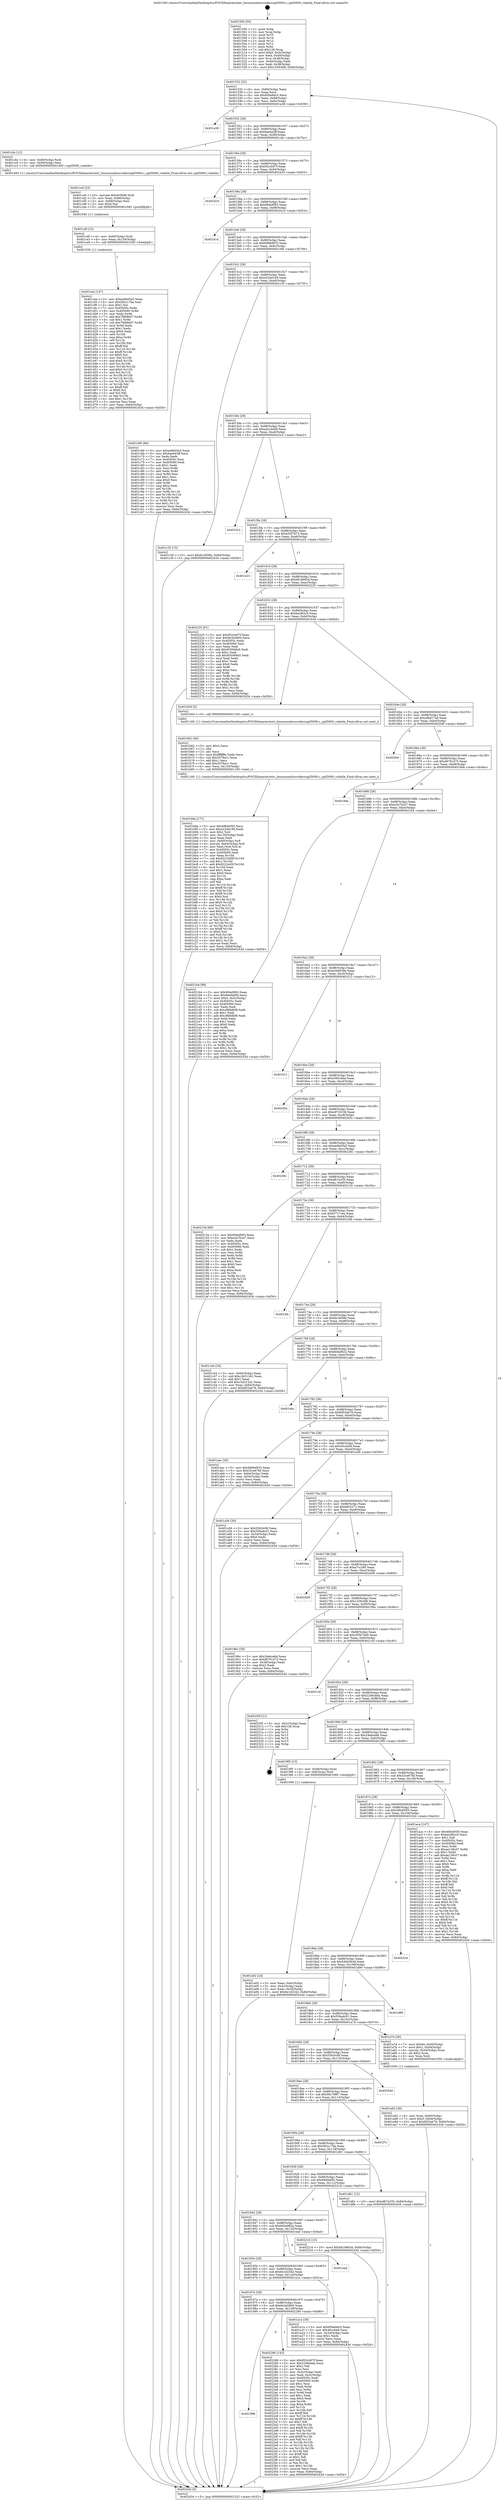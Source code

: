digraph "0x401500" {
  label = "0x401500 (/mnt/c/Users/mathe/Desktop/tcc/POCII/binaries/extr_linuxsoundsoccodecssgtl5000.c_sgtl5000_volatile_Final-ollvm.out::main(0))"
  labelloc = "t"
  node[shape=record]

  Entry [label="",width=0.3,height=0.3,shape=circle,fillcolor=black,style=filled]
  "0x401532" [label="{
     0x401532 [32]\l
     | [instrs]\l
     &nbsp;&nbsp;0x401532 \<+6\>: mov -0x84(%rbp),%eax\l
     &nbsp;&nbsp;0x401538 \<+2\>: mov %eax,%ecx\l
     &nbsp;&nbsp;0x40153a \<+6\>: sub $0x85be9dc5,%ecx\l
     &nbsp;&nbsp;0x401540 \<+6\>: mov %eax,-0x88(%rbp)\l
     &nbsp;&nbsp;0x401546 \<+6\>: mov %ecx,-0x8c(%rbp)\l
     &nbsp;&nbsp;0x40154c \<+6\>: je 0000000000401a38 \<main+0x538\>\l
  }"]
  "0x401a38" [label="{
     0x401a38\l
  }", style=dashed]
  "0x401552" [label="{
     0x401552 [28]\l
     | [instrs]\l
     &nbsp;&nbsp;0x401552 \<+5\>: jmp 0000000000401557 \<main+0x57\>\l
     &nbsp;&nbsp;0x401557 \<+6\>: mov -0x88(%rbp),%eax\l
     &nbsp;&nbsp;0x40155d \<+5\>: sub $0x8aeb42ff,%eax\l
     &nbsp;&nbsp;0x401562 \<+6\>: mov %eax,-0x90(%rbp)\l
     &nbsp;&nbsp;0x401568 \<+6\>: je 0000000000401cbc \<main+0x7bc\>\l
  }"]
  Exit [label="",width=0.3,height=0.3,shape=circle,fillcolor=black,style=filled,peripheries=2]
  "0x401cbc" [label="{
     0x401cbc [12]\l
     | [instrs]\l
     &nbsp;&nbsp;0x401cbc \<+4\>: mov -0x60(%rbp),%rdi\l
     &nbsp;&nbsp;0x401cc0 \<+3\>: mov -0x50(%rbp),%esi\l
     &nbsp;&nbsp;0x401cc3 \<+5\>: call 0000000000401400 \<sgtl5000_volatile\>\l
     | [calls]\l
     &nbsp;&nbsp;0x401400 \{1\} (/mnt/c/Users/mathe/Desktop/tcc/POCII/binaries/extr_linuxsoundsoccodecssgtl5000.c_sgtl5000_volatile_Final-ollvm.out::sgtl5000_volatile)\l
  }"]
  "0x40156e" [label="{
     0x40156e [28]\l
     | [instrs]\l
     &nbsp;&nbsp;0x40156e \<+5\>: jmp 0000000000401573 \<main+0x73\>\l
     &nbsp;&nbsp;0x401573 \<+6\>: mov -0x88(%rbp),%eax\l
     &nbsp;&nbsp;0x401579 \<+5\>: sub $0x952cb97f,%eax\l
     &nbsp;&nbsp;0x40157e \<+6\>: mov %eax,-0x94(%rbp)\l
     &nbsp;&nbsp;0x401584 \<+6\>: je 0000000000402433 \<main+0xf33\>\l
  }"]
  "0x401996" [label="{
     0x401996\l
  }", style=dashed]
  "0x402433" [label="{
     0x402433\l
  }", style=dashed]
  "0x40158a" [label="{
     0x40158a [28]\l
     | [instrs]\l
     &nbsp;&nbsp;0x40158a \<+5\>: jmp 000000000040158f \<main+0x8f\>\l
     &nbsp;&nbsp;0x40158f \<+6\>: mov -0x88(%rbp),%eax\l
     &nbsp;&nbsp;0x401595 \<+5\>: sub $0x994ef093,%eax\l
     &nbsp;&nbsp;0x40159a \<+6\>: mov %eax,-0x98(%rbp)\l
     &nbsp;&nbsp;0x4015a0 \<+6\>: je 000000000040241d \<main+0xf1d\>\l
  }"]
  "0x402280" [label="{
     0x402280 [143]\l
     | [instrs]\l
     &nbsp;&nbsp;0x402280 \<+5\>: mov $0x952cb97f,%eax\l
     &nbsp;&nbsp;0x402285 \<+5\>: mov $0x2246cbda,%ecx\l
     &nbsp;&nbsp;0x40228a \<+2\>: mov $0x1,%dl\l
     &nbsp;&nbsp;0x40228c \<+2\>: xor %esi,%esi\l
     &nbsp;&nbsp;0x40228e \<+3\>: mov -0x3c(%rbp),%edi\l
     &nbsp;&nbsp;0x402291 \<+3\>: mov %edi,-0x2c(%rbp)\l
     &nbsp;&nbsp;0x402294 \<+7\>: mov 0x40505c,%edi\l
     &nbsp;&nbsp;0x40229b \<+8\>: mov 0x405060,%r8d\l
     &nbsp;&nbsp;0x4022a3 \<+3\>: sub $0x1,%esi\l
     &nbsp;&nbsp;0x4022a6 \<+3\>: mov %edi,%r9d\l
     &nbsp;&nbsp;0x4022a9 \<+3\>: add %esi,%r9d\l
     &nbsp;&nbsp;0x4022ac \<+4\>: imul %r9d,%edi\l
     &nbsp;&nbsp;0x4022b0 \<+3\>: and $0x1,%edi\l
     &nbsp;&nbsp;0x4022b3 \<+3\>: cmp $0x0,%edi\l
     &nbsp;&nbsp;0x4022b6 \<+4\>: sete %r10b\l
     &nbsp;&nbsp;0x4022ba \<+4\>: cmp $0xa,%r8d\l
     &nbsp;&nbsp;0x4022be \<+4\>: setl %r11b\l
     &nbsp;&nbsp;0x4022c2 \<+3\>: mov %r10b,%bl\l
     &nbsp;&nbsp;0x4022c5 \<+3\>: xor $0xff,%bl\l
     &nbsp;&nbsp;0x4022c8 \<+3\>: mov %r11b,%r14b\l
     &nbsp;&nbsp;0x4022cb \<+4\>: xor $0xff,%r14b\l
     &nbsp;&nbsp;0x4022cf \<+3\>: xor $0x1,%dl\l
     &nbsp;&nbsp;0x4022d2 \<+3\>: mov %bl,%r15b\l
     &nbsp;&nbsp;0x4022d5 \<+4\>: and $0xff,%r15b\l
     &nbsp;&nbsp;0x4022d9 \<+3\>: and %dl,%r10b\l
     &nbsp;&nbsp;0x4022dc \<+3\>: mov %r14b,%r12b\l
     &nbsp;&nbsp;0x4022df \<+4\>: and $0xff,%r12b\l
     &nbsp;&nbsp;0x4022e3 \<+3\>: and %dl,%r11b\l
     &nbsp;&nbsp;0x4022e6 \<+3\>: or %r10b,%r15b\l
     &nbsp;&nbsp;0x4022e9 \<+3\>: or %r11b,%r12b\l
     &nbsp;&nbsp;0x4022ec \<+3\>: xor %r12b,%r15b\l
     &nbsp;&nbsp;0x4022ef \<+3\>: or %r14b,%bl\l
     &nbsp;&nbsp;0x4022f2 \<+3\>: xor $0xff,%bl\l
     &nbsp;&nbsp;0x4022f5 \<+3\>: or $0x1,%dl\l
     &nbsp;&nbsp;0x4022f8 \<+2\>: and %dl,%bl\l
     &nbsp;&nbsp;0x4022fa \<+3\>: or %bl,%r15b\l
     &nbsp;&nbsp;0x4022fd \<+4\>: test $0x1,%r15b\l
     &nbsp;&nbsp;0x402301 \<+3\>: cmovne %ecx,%eax\l
     &nbsp;&nbsp;0x402304 \<+6\>: mov %eax,-0x84(%rbp)\l
     &nbsp;&nbsp;0x40230a \<+5\>: jmp 000000000040243d \<main+0xf3d\>\l
  }"]
  "0x40241d" [label="{
     0x40241d\l
  }", style=dashed]
  "0x4015a6" [label="{
     0x4015a6 [28]\l
     | [instrs]\l
     &nbsp;&nbsp;0x4015a6 \<+5\>: jmp 00000000004015ab \<main+0xab\>\l
     &nbsp;&nbsp;0x4015ab \<+6\>: mov -0x88(%rbp),%eax\l
     &nbsp;&nbsp;0x4015b1 \<+5\>: sub $0x9d96d933,%eax\l
     &nbsp;&nbsp;0x4015b6 \<+6\>: mov %eax,-0x9c(%rbp)\l
     &nbsp;&nbsp;0x4015bc \<+6\>: je 0000000000401c66 \<main+0x766\>\l
  }"]
  "0x401cee" [label="{
     0x401cee [147]\l
     | [instrs]\l
     &nbsp;&nbsp;0x401cee \<+5\>: mov $0xee9b05a5,%eax\l
     &nbsp;&nbsp;0x401cf3 \<+5\>: mov $0x582c17ba,%esi\l
     &nbsp;&nbsp;0x401cf8 \<+2\>: mov $0x1,%cl\l
     &nbsp;&nbsp;0x401cfa \<+7\>: mov 0x40505c,%edx\l
     &nbsp;&nbsp;0x401d01 \<+8\>: mov 0x405060,%r8d\l
     &nbsp;&nbsp;0x401d09 \<+3\>: mov %edx,%r9d\l
     &nbsp;&nbsp;0x401d0c \<+7\>: add $0x7fd68b07,%r9d\l
     &nbsp;&nbsp;0x401d13 \<+4\>: sub $0x1,%r9d\l
     &nbsp;&nbsp;0x401d17 \<+7\>: sub $0x7fd68b07,%r9d\l
     &nbsp;&nbsp;0x401d1e \<+4\>: imul %r9d,%edx\l
     &nbsp;&nbsp;0x401d22 \<+3\>: and $0x1,%edx\l
     &nbsp;&nbsp;0x401d25 \<+3\>: cmp $0x0,%edx\l
     &nbsp;&nbsp;0x401d28 \<+4\>: sete %r10b\l
     &nbsp;&nbsp;0x401d2c \<+4\>: cmp $0xa,%r8d\l
     &nbsp;&nbsp;0x401d30 \<+4\>: setl %r11b\l
     &nbsp;&nbsp;0x401d34 \<+3\>: mov %r10b,%bl\l
     &nbsp;&nbsp;0x401d37 \<+3\>: xor $0xff,%bl\l
     &nbsp;&nbsp;0x401d3a \<+3\>: mov %r11b,%r14b\l
     &nbsp;&nbsp;0x401d3d \<+4\>: xor $0xff,%r14b\l
     &nbsp;&nbsp;0x401d41 \<+3\>: xor $0x0,%cl\l
     &nbsp;&nbsp;0x401d44 \<+3\>: mov %bl,%r15b\l
     &nbsp;&nbsp;0x401d47 \<+4\>: and $0x0,%r15b\l
     &nbsp;&nbsp;0x401d4b \<+3\>: and %cl,%r10b\l
     &nbsp;&nbsp;0x401d4e \<+3\>: mov %r14b,%r12b\l
     &nbsp;&nbsp;0x401d51 \<+4\>: and $0x0,%r12b\l
     &nbsp;&nbsp;0x401d55 \<+3\>: and %cl,%r11b\l
     &nbsp;&nbsp;0x401d58 \<+3\>: or %r10b,%r15b\l
     &nbsp;&nbsp;0x401d5b \<+3\>: or %r11b,%r12b\l
     &nbsp;&nbsp;0x401d5e \<+3\>: xor %r12b,%r15b\l
     &nbsp;&nbsp;0x401d61 \<+3\>: or %r14b,%bl\l
     &nbsp;&nbsp;0x401d64 \<+3\>: xor $0xff,%bl\l
     &nbsp;&nbsp;0x401d67 \<+3\>: or $0x0,%cl\l
     &nbsp;&nbsp;0x401d6a \<+2\>: and %cl,%bl\l
     &nbsp;&nbsp;0x401d6c \<+3\>: or %bl,%r15b\l
     &nbsp;&nbsp;0x401d6f \<+4\>: test $0x1,%r15b\l
     &nbsp;&nbsp;0x401d73 \<+3\>: cmovne %esi,%eax\l
     &nbsp;&nbsp;0x401d76 \<+6\>: mov %eax,-0x84(%rbp)\l
     &nbsp;&nbsp;0x401d7c \<+5\>: jmp 000000000040243d \<main+0xf3d\>\l
  }"]
  "0x401c66" [label="{
     0x401c66 [86]\l
     | [instrs]\l
     &nbsp;&nbsp;0x401c66 \<+5\>: mov $0xee9b05a5,%eax\l
     &nbsp;&nbsp;0x401c6b \<+5\>: mov $0x8aeb42ff,%ecx\l
     &nbsp;&nbsp;0x401c70 \<+2\>: xor %edx,%edx\l
     &nbsp;&nbsp;0x401c72 \<+7\>: mov 0x40505c,%esi\l
     &nbsp;&nbsp;0x401c79 \<+7\>: mov 0x405060,%edi\l
     &nbsp;&nbsp;0x401c80 \<+3\>: sub $0x1,%edx\l
     &nbsp;&nbsp;0x401c83 \<+3\>: mov %esi,%r8d\l
     &nbsp;&nbsp;0x401c86 \<+3\>: add %edx,%r8d\l
     &nbsp;&nbsp;0x401c89 \<+4\>: imul %r8d,%esi\l
     &nbsp;&nbsp;0x401c8d \<+3\>: and $0x1,%esi\l
     &nbsp;&nbsp;0x401c90 \<+3\>: cmp $0x0,%esi\l
     &nbsp;&nbsp;0x401c93 \<+4\>: sete %r9b\l
     &nbsp;&nbsp;0x401c97 \<+3\>: cmp $0xa,%edi\l
     &nbsp;&nbsp;0x401c9a \<+4\>: setl %r10b\l
     &nbsp;&nbsp;0x401c9e \<+3\>: mov %r9b,%r11b\l
     &nbsp;&nbsp;0x401ca1 \<+3\>: and %r10b,%r11b\l
     &nbsp;&nbsp;0x401ca4 \<+3\>: xor %r10b,%r9b\l
     &nbsp;&nbsp;0x401ca7 \<+3\>: or %r9b,%r11b\l
     &nbsp;&nbsp;0x401caa \<+4\>: test $0x1,%r11b\l
     &nbsp;&nbsp;0x401cae \<+3\>: cmovne %ecx,%eax\l
     &nbsp;&nbsp;0x401cb1 \<+6\>: mov %eax,-0x84(%rbp)\l
     &nbsp;&nbsp;0x401cb7 \<+5\>: jmp 000000000040243d \<main+0xf3d\>\l
  }"]
  "0x4015c2" [label="{
     0x4015c2 [28]\l
     | [instrs]\l
     &nbsp;&nbsp;0x4015c2 \<+5\>: jmp 00000000004015c7 \<main+0xc7\>\l
     &nbsp;&nbsp;0x4015c7 \<+6\>: mov -0x88(%rbp),%eax\l
     &nbsp;&nbsp;0x4015cd \<+5\>: sub $0xa22dd1d9,%eax\l
     &nbsp;&nbsp;0x4015d2 \<+6\>: mov %eax,-0xa0(%rbp)\l
     &nbsp;&nbsp;0x4015d8 \<+6\>: je 0000000000401c35 \<main+0x735\>\l
  }"]
  "0x401cdf" [label="{
     0x401cdf [15]\l
     | [instrs]\l
     &nbsp;&nbsp;0x401cdf \<+4\>: mov -0x60(%rbp),%rdi\l
     &nbsp;&nbsp;0x401ce3 \<+6\>: mov %eax,-0x134(%rbp)\l
     &nbsp;&nbsp;0x401ce9 \<+5\>: call 0000000000401030 \<free@plt\>\l
     | [calls]\l
     &nbsp;&nbsp;0x401030 \{1\} (unknown)\l
  }"]
  "0x401c35" [label="{
     0x401c35 [15]\l
     | [instrs]\l
     &nbsp;&nbsp;0x401c35 \<+10\>: movl $0xfa16f36b,-0x84(%rbp)\l
     &nbsp;&nbsp;0x401c3f \<+5\>: jmp 000000000040243d \<main+0xf3d\>\l
  }"]
  "0x4015de" [label="{
     0x4015de [28]\l
     | [instrs]\l
     &nbsp;&nbsp;0x4015de \<+5\>: jmp 00000000004015e3 \<main+0xe3\>\l
     &nbsp;&nbsp;0x4015e3 \<+6\>: mov -0x88(%rbp),%eax\l
     &nbsp;&nbsp;0x4015e9 \<+5\>: sub $0xaa2c4dd9,%eax\l
     &nbsp;&nbsp;0x4015ee \<+6\>: mov %eax,-0xa4(%rbp)\l
     &nbsp;&nbsp;0x4015f4 \<+6\>: je 00000000004023c2 \<main+0xec2\>\l
  }"]
  "0x401cc8" [label="{
     0x401cc8 [23]\l
     | [instrs]\l
     &nbsp;&nbsp;0x401cc8 \<+10\>: movabs $0x4030d6,%rdi\l
     &nbsp;&nbsp;0x401cd2 \<+3\>: mov %eax,-0x68(%rbp)\l
     &nbsp;&nbsp;0x401cd5 \<+3\>: mov -0x68(%rbp),%esi\l
     &nbsp;&nbsp;0x401cd8 \<+2\>: mov $0x0,%al\l
     &nbsp;&nbsp;0x401cda \<+5\>: call 0000000000401040 \<printf@plt\>\l
     | [calls]\l
     &nbsp;&nbsp;0x401040 \{1\} (unknown)\l
  }"]
  "0x4023c2" [label="{
     0x4023c2\l
  }", style=dashed]
  "0x4015fa" [label="{
     0x4015fa [28]\l
     | [instrs]\l
     &nbsp;&nbsp;0x4015fa \<+5\>: jmp 00000000004015ff \<main+0xff\>\l
     &nbsp;&nbsp;0x4015ff \<+6\>: mov -0x88(%rbp),%eax\l
     &nbsp;&nbsp;0x401605 \<+5\>: sub $0xb53f7b73,%eax\l
     &nbsp;&nbsp;0x40160a \<+6\>: mov %eax,-0xa8(%rbp)\l
     &nbsp;&nbsp;0x401610 \<+6\>: je 0000000000401e23 \<main+0x923\>\l
  }"]
  "0x401b8a" [label="{
     0x401b8a [171]\l
     | [instrs]\l
     &nbsp;&nbsp;0x401b8a \<+5\>: mov $0x49b405f3,%ecx\l
     &nbsp;&nbsp;0x401b8f \<+5\>: mov $0xa22dd1d9,%edx\l
     &nbsp;&nbsp;0x401b94 \<+3\>: mov $0x1,%sil\l
     &nbsp;&nbsp;0x401b97 \<+6\>: mov -0x130(%rbp),%edi\l
     &nbsp;&nbsp;0x401b9d \<+3\>: imul %eax,%edi\l
     &nbsp;&nbsp;0x401ba0 \<+4\>: mov -0x60(%rbp),%r8\l
     &nbsp;&nbsp;0x401ba4 \<+4\>: movslq -0x64(%rbp),%r9\l
     &nbsp;&nbsp;0x401ba8 \<+4\>: mov %edi,(%r8,%r9,4)\l
     &nbsp;&nbsp;0x401bac \<+7\>: mov 0x40505c,%eax\l
     &nbsp;&nbsp;0x401bb3 \<+7\>: mov 0x405060,%edi\l
     &nbsp;&nbsp;0x401bba \<+3\>: mov %eax,%r10d\l
     &nbsp;&nbsp;0x401bbd \<+7\>: sub $0x92224d5f,%r10d\l
     &nbsp;&nbsp;0x401bc4 \<+4\>: sub $0x1,%r10d\l
     &nbsp;&nbsp;0x401bc8 \<+7\>: add $0x92224d5f,%r10d\l
     &nbsp;&nbsp;0x401bcf \<+4\>: imul %r10d,%eax\l
     &nbsp;&nbsp;0x401bd3 \<+3\>: and $0x1,%eax\l
     &nbsp;&nbsp;0x401bd6 \<+3\>: cmp $0x0,%eax\l
     &nbsp;&nbsp;0x401bd9 \<+4\>: sete %r11b\l
     &nbsp;&nbsp;0x401bdd \<+3\>: cmp $0xa,%edi\l
     &nbsp;&nbsp;0x401be0 \<+3\>: setl %bl\l
     &nbsp;&nbsp;0x401be3 \<+3\>: mov %r11b,%r14b\l
     &nbsp;&nbsp;0x401be6 \<+4\>: xor $0xff,%r14b\l
     &nbsp;&nbsp;0x401bea \<+3\>: mov %bl,%r15b\l
     &nbsp;&nbsp;0x401bed \<+4\>: xor $0xff,%r15b\l
     &nbsp;&nbsp;0x401bf1 \<+4\>: xor $0x0,%sil\l
     &nbsp;&nbsp;0x401bf5 \<+3\>: mov %r14b,%r12b\l
     &nbsp;&nbsp;0x401bf8 \<+4\>: and $0x0,%r12b\l
     &nbsp;&nbsp;0x401bfc \<+3\>: and %sil,%r11b\l
     &nbsp;&nbsp;0x401bff \<+3\>: mov %r15b,%r13b\l
     &nbsp;&nbsp;0x401c02 \<+4\>: and $0x0,%r13b\l
     &nbsp;&nbsp;0x401c06 \<+3\>: and %sil,%bl\l
     &nbsp;&nbsp;0x401c09 \<+3\>: or %r11b,%r12b\l
     &nbsp;&nbsp;0x401c0c \<+3\>: or %bl,%r13b\l
     &nbsp;&nbsp;0x401c0f \<+3\>: xor %r13b,%r12b\l
     &nbsp;&nbsp;0x401c12 \<+3\>: or %r15b,%r14b\l
     &nbsp;&nbsp;0x401c15 \<+4\>: xor $0xff,%r14b\l
     &nbsp;&nbsp;0x401c19 \<+4\>: or $0x0,%sil\l
     &nbsp;&nbsp;0x401c1d \<+3\>: and %sil,%r14b\l
     &nbsp;&nbsp;0x401c20 \<+3\>: or %r14b,%r12b\l
     &nbsp;&nbsp;0x401c23 \<+4\>: test $0x1,%r12b\l
     &nbsp;&nbsp;0x401c27 \<+3\>: cmovne %edx,%ecx\l
     &nbsp;&nbsp;0x401c2a \<+6\>: mov %ecx,-0x84(%rbp)\l
     &nbsp;&nbsp;0x401c30 \<+5\>: jmp 000000000040243d \<main+0xf3d\>\l
  }"]
  "0x401e23" [label="{
     0x401e23\l
  }", style=dashed]
  "0x401616" [label="{
     0x401616 [28]\l
     | [instrs]\l
     &nbsp;&nbsp;0x401616 \<+5\>: jmp 000000000040161b \<main+0x11b\>\l
     &nbsp;&nbsp;0x40161b \<+6\>: mov -0x88(%rbp),%eax\l
     &nbsp;&nbsp;0x401621 \<+5\>: sub $0xb819683d,%eax\l
     &nbsp;&nbsp;0x401626 \<+6\>: mov %eax,-0xac(%rbp)\l
     &nbsp;&nbsp;0x40162c \<+6\>: je 0000000000402225 \<main+0xd25\>\l
  }"]
  "0x401b62" [label="{
     0x401b62 [40]\l
     | [instrs]\l
     &nbsp;&nbsp;0x401b62 \<+5\>: mov $0x2,%ecx\l
     &nbsp;&nbsp;0x401b67 \<+1\>: cltd\l
     &nbsp;&nbsp;0x401b68 \<+2\>: idiv %ecx\l
     &nbsp;&nbsp;0x401b6a \<+6\>: imul $0xfffffffe,%edx,%ecx\l
     &nbsp;&nbsp;0x401b70 \<+6\>: sub $0x2078ac1,%ecx\l
     &nbsp;&nbsp;0x401b76 \<+3\>: add $0x1,%ecx\l
     &nbsp;&nbsp;0x401b79 \<+6\>: add $0x2078ac1,%ecx\l
     &nbsp;&nbsp;0x401b7f \<+6\>: mov %ecx,-0x130(%rbp)\l
     &nbsp;&nbsp;0x401b85 \<+5\>: call 0000000000401160 \<next_i\>\l
     | [calls]\l
     &nbsp;&nbsp;0x401160 \{1\} (/mnt/c/Users/mathe/Desktop/tcc/POCII/binaries/extr_linuxsoundsoccodecssgtl5000.c_sgtl5000_volatile_Final-ollvm.out::next_i)\l
  }"]
  "0x402225" [label="{
     0x402225 [91]\l
     | [instrs]\l
     &nbsp;&nbsp;0x402225 \<+5\>: mov $0x952cb97f,%eax\l
     &nbsp;&nbsp;0x40222a \<+5\>: mov $0x6e3a5800,%ecx\l
     &nbsp;&nbsp;0x40222f \<+7\>: mov 0x40505c,%edx\l
     &nbsp;&nbsp;0x402236 \<+7\>: mov 0x405060,%esi\l
     &nbsp;&nbsp;0x40223d \<+2\>: mov %edx,%edi\l
     &nbsp;&nbsp;0x40223f \<+6\>: add $0x955069a5,%edi\l
     &nbsp;&nbsp;0x402245 \<+3\>: sub $0x1,%edi\l
     &nbsp;&nbsp;0x402248 \<+6\>: sub $0x955069a5,%edi\l
     &nbsp;&nbsp;0x40224e \<+3\>: imul %edi,%edx\l
     &nbsp;&nbsp;0x402251 \<+3\>: and $0x1,%edx\l
     &nbsp;&nbsp;0x402254 \<+3\>: cmp $0x0,%edx\l
     &nbsp;&nbsp;0x402257 \<+4\>: sete %r8b\l
     &nbsp;&nbsp;0x40225b \<+3\>: cmp $0xa,%esi\l
     &nbsp;&nbsp;0x40225e \<+4\>: setl %r9b\l
     &nbsp;&nbsp;0x402262 \<+3\>: mov %r8b,%r10b\l
     &nbsp;&nbsp;0x402265 \<+3\>: and %r9b,%r10b\l
     &nbsp;&nbsp;0x402268 \<+3\>: xor %r9b,%r8b\l
     &nbsp;&nbsp;0x40226b \<+3\>: or %r8b,%r10b\l
     &nbsp;&nbsp;0x40226e \<+4\>: test $0x1,%r10b\l
     &nbsp;&nbsp;0x402272 \<+3\>: cmovne %ecx,%eax\l
     &nbsp;&nbsp;0x402275 \<+6\>: mov %eax,-0x84(%rbp)\l
     &nbsp;&nbsp;0x40227b \<+5\>: jmp 000000000040243d \<main+0xf3d\>\l
  }"]
  "0x401632" [label="{
     0x401632 [28]\l
     | [instrs]\l
     &nbsp;&nbsp;0x401632 \<+5\>: jmp 0000000000401637 \<main+0x137\>\l
     &nbsp;&nbsp;0x401637 \<+6\>: mov -0x88(%rbp),%eax\l
     &nbsp;&nbsp;0x40163d \<+5\>: sub $0xbe2f62c5,%eax\l
     &nbsp;&nbsp;0x401642 \<+6\>: mov %eax,-0xb0(%rbp)\l
     &nbsp;&nbsp;0x401648 \<+6\>: je 0000000000401b5d \<main+0x65d\>\l
  }"]
  "0x401a92" [label="{
     0x401a92 [26]\l
     | [instrs]\l
     &nbsp;&nbsp;0x401a92 \<+4\>: mov %rax,-0x60(%rbp)\l
     &nbsp;&nbsp;0x401a96 \<+7\>: movl $0x0,-0x64(%rbp)\l
     &nbsp;&nbsp;0x401a9d \<+10\>: movl $0xfd53ab76,-0x84(%rbp)\l
     &nbsp;&nbsp;0x401aa7 \<+5\>: jmp 000000000040243d \<main+0xf3d\>\l
  }"]
  "0x401b5d" [label="{
     0x401b5d [5]\l
     | [instrs]\l
     &nbsp;&nbsp;0x401b5d \<+5\>: call 0000000000401160 \<next_i\>\l
     | [calls]\l
     &nbsp;&nbsp;0x401160 \{1\} (/mnt/c/Users/mathe/Desktop/tcc/POCII/binaries/extr_linuxsoundsoccodecssgtl5000.c_sgtl5000_volatile_Final-ollvm.out::next_i)\l
  }"]
  "0x40164e" [label="{
     0x40164e [28]\l
     | [instrs]\l
     &nbsp;&nbsp;0x40164e \<+5\>: jmp 0000000000401653 \<main+0x153\>\l
     &nbsp;&nbsp;0x401653 \<+6\>: mov -0x88(%rbp),%eax\l
     &nbsp;&nbsp;0x401659 \<+5\>: sub $0xc6bd17a9,%eax\l
     &nbsp;&nbsp;0x40165e \<+6\>: mov %eax,-0xb4(%rbp)\l
     &nbsp;&nbsp;0x401664 \<+6\>: je 00000000004020ef \<main+0xbef\>\l
  }"]
  "0x40197a" [label="{
     0x40197a [28]\l
     | [instrs]\l
     &nbsp;&nbsp;0x40197a \<+5\>: jmp 000000000040197f \<main+0x47f\>\l
     &nbsp;&nbsp;0x40197f \<+6\>: mov -0x88(%rbp),%eax\l
     &nbsp;&nbsp;0x401985 \<+5\>: sub $0x6e3a5800,%eax\l
     &nbsp;&nbsp;0x40198a \<+6\>: mov %eax,-0x128(%rbp)\l
     &nbsp;&nbsp;0x401990 \<+6\>: je 0000000000402280 \<main+0xd80\>\l
  }"]
  "0x4020ef" [label="{
     0x4020ef\l
  }", style=dashed]
  "0x40166a" [label="{
     0x40166a [28]\l
     | [instrs]\l
     &nbsp;&nbsp;0x40166a \<+5\>: jmp 000000000040166f \<main+0x16f\>\l
     &nbsp;&nbsp;0x40166f \<+6\>: mov -0x88(%rbp),%eax\l
     &nbsp;&nbsp;0x401675 \<+5\>: sub $0xd9791475,%eax\l
     &nbsp;&nbsp;0x40167a \<+6\>: mov %eax,-0xb8(%rbp)\l
     &nbsp;&nbsp;0x401680 \<+6\>: je 00000000004019da \<main+0x4da\>\l
  }"]
  "0x401a1a" [label="{
     0x401a1a [30]\l
     | [instrs]\l
     &nbsp;&nbsp;0x401a1a \<+5\>: mov $0x85be9dc5,%eax\l
     &nbsp;&nbsp;0x401a1f \<+5\>: mov $0x40ccbb8,%ecx\l
     &nbsp;&nbsp;0x401a24 \<+3\>: mov -0x34(%rbp),%edx\l
     &nbsp;&nbsp;0x401a27 \<+3\>: cmp $0x1,%edx\l
     &nbsp;&nbsp;0x401a2a \<+3\>: cmovl %ecx,%eax\l
     &nbsp;&nbsp;0x401a2d \<+6\>: mov %eax,-0x84(%rbp)\l
     &nbsp;&nbsp;0x401a33 \<+5\>: jmp 000000000040243d \<main+0xf3d\>\l
  }"]
  "0x4019da" [label="{
     0x4019da\l
  }", style=dashed]
  "0x401686" [label="{
     0x401686 [28]\l
     | [instrs]\l
     &nbsp;&nbsp;0x401686 \<+5\>: jmp 000000000040168b \<main+0x18b\>\l
     &nbsp;&nbsp;0x40168b \<+6\>: mov -0x88(%rbp),%eax\l
     &nbsp;&nbsp;0x401691 \<+5\>: sub $0xe3a7b2a7,%eax\l
     &nbsp;&nbsp;0x401696 \<+6\>: mov %eax,-0xbc(%rbp)\l
     &nbsp;&nbsp;0x40169c \<+6\>: je 00000000004021b4 \<main+0xcb4\>\l
  }"]
  "0x40195e" [label="{
     0x40195e [28]\l
     | [instrs]\l
     &nbsp;&nbsp;0x40195e \<+5\>: jmp 0000000000401963 \<main+0x463\>\l
     &nbsp;&nbsp;0x401963 \<+6\>: mov -0x88(%rbp),%eax\l
     &nbsp;&nbsp;0x401969 \<+5\>: sub $0x6e1d2342,%eax\l
     &nbsp;&nbsp;0x40196e \<+6\>: mov %eax,-0x124(%rbp)\l
     &nbsp;&nbsp;0x401974 \<+6\>: je 0000000000401a1a \<main+0x51a\>\l
  }"]
  "0x4021b4" [label="{
     0x4021b4 [98]\l
     | [instrs]\l
     &nbsp;&nbsp;0x4021b4 \<+5\>: mov $0x994ef093,%eax\l
     &nbsp;&nbsp;0x4021b9 \<+5\>: mov $0x6949af5b,%ecx\l
     &nbsp;&nbsp;0x4021be \<+7\>: movl $0x0,-0x3c(%rbp)\l
     &nbsp;&nbsp;0x4021c5 \<+7\>: mov 0x40505c,%edx\l
     &nbsp;&nbsp;0x4021cc \<+7\>: mov 0x405060,%esi\l
     &nbsp;&nbsp;0x4021d3 \<+2\>: mov %edx,%edi\l
     &nbsp;&nbsp;0x4021d5 \<+6\>: sub $0xc8b6dbf8,%edi\l
     &nbsp;&nbsp;0x4021db \<+3\>: sub $0x1,%edi\l
     &nbsp;&nbsp;0x4021de \<+6\>: add $0xc8b6dbf8,%edi\l
     &nbsp;&nbsp;0x4021e4 \<+3\>: imul %edi,%edx\l
     &nbsp;&nbsp;0x4021e7 \<+3\>: and $0x1,%edx\l
     &nbsp;&nbsp;0x4021ea \<+3\>: cmp $0x0,%edx\l
     &nbsp;&nbsp;0x4021ed \<+4\>: sete %r8b\l
     &nbsp;&nbsp;0x4021f1 \<+3\>: cmp $0xa,%esi\l
     &nbsp;&nbsp;0x4021f4 \<+4\>: setl %r9b\l
     &nbsp;&nbsp;0x4021f8 \<+3\>: mov %r8b,%r10b\l
     &nbsp;&nbsp;0x4021fb \<+3\>: and %r9b,%r10b\l
     &nbsp;&nbsp;0x4021fe \<+3\>: xor %r9b,%r8b\l
     &nbsp;&nbsp;0x402201 \<+3\>: or %r8b,%r10b\l
     &nbsp;&nbsp;0x402204 \<+4\>: test $0x1,%r10b\l
     &nbsp;&nbsp;0x402208 \<+3\>: cmovne %ecx,%eax\l
     &nbsp;&nbsp;0x40220b \<+6\>: mov %eax,-0x84(%rbp)\l
     &nbsp;&nbsp;0x402211 \<+5\>: jmp 000000000040243d \<main+0xf3d\>\l
  }"]
  "0x4016a2" [label="{
     0x4016a2 [28]\l
     | [instrs]\l
     &nbsp;&nbsp;0x4016a2 \<+5\>: jmp 00000000004016a7 \<main+0x1a7\>\l
     &nbsp;&nbsp;0x4016a7 \<+6\>: mov -0x88(%rbp),%eax\l
     &nbsp;&nbsp;0x4016ad \<+5\>: sub $0xe548939e,%eax\l
     &nbsp;&nbsp;0x4016b2 \<+6\>: mov %eax,-0xc0(%rbp)\l
     &nbsp;&nbsp;0x4016b8 \<+6\>: je 0000000000401f12 \<main+0xa12\>\l
  }"]
  "0x401ead" [label="{
     0x401ead\l
  }", style=dashed]
  "0x401f12" [label="{
     0x401f12\l
  }", style=dashed]
  "0x4016be" [label="{
     0x4016be [28]\l
     | [instrs]\l
     &nbsp;&nbsp;0x4016be \<+5\>: jmp 00000000004016c3 \<main+0x1c3\>\l
     &nbsp;&nbsp;0x4016c3 \<+6\>: mov -0x88(%rbp),%eax\l
     &nbsp;&nbsp;0x4016c9 \<+5\>: sub $0xe565cdda,%eax\l
     &nbsp;&nbsp;0x4016ce \<+6\>: mov %eax,-0xc4(%rbp)\l
     &nbsp;&nbsp;0x4016d4 \<+6\>: je 000000000040200c \<main+0xb0c\>\l
  }"]
  "0x401942" [label="{
     0x401942 [28]\l
     | [instrs]\l
     &nbsp;&nbsp;0x401942 \<+5\>: jmp 0000000000401947 \<main+0x447\>\l
     &nbsp;&nbsp;0x401947 \<+6\>: mov -0x88(%rbp),%eax\l
     &nbsp;&nbsp;0x40194d \<+5\>: sub $0x6d2e982a,%eax\l
     &nbsp;&nbsp;0x401952 \<+6\>: mov %eax,-0x120(%rbp)\l
     &nbsp;&nbsp;0x401958 \<+6\>: je 0000000000401ead \<main+0x9ad\>\l
  }"]
  "0x40200c" [label="{
     0x40200c\l
  }", style=dashed]
  "0x4016da" [label="{
     0x4016da [28]\l
     | [instrs]\l
     &nbsp;&nbsp;0x4016da \<+5\>: jmp 00000000004016df \<main+0x1df\>\l
     &nbsp;&nbsp;0x4016df \<+6\>: mov -0x88(%rbp),%eax\l
     &nbsp;&nbsp;0x4016e5 \<+5\>: sub $0xe97201fd,%eax\l
     &nbsp;&nbsp;0x4016ea \<+6\>: mov %eax,-0xc8(%rbp)\l
     &nbsp;&nbsp;0x4016f0 \<+6\>: je 000000000040205c \<main+0xb5c\>\l
  }"]
  "0x402216" [label="{
     0x402216 [15]\l
     | [instrs]\l
     &nbsp;&nbsp;0x402216 \<+10\>: movl $0xb819683d,-0x84(%rbp)\l
     &nbsp;&nbsp;0x402220 \<+5\>: jmp 000000000040243d \<main+0xf3d\>\l
  }"]
  "0x40205c" [label="{
     0x40205c\l
  }", style=dashed]
  "0x4016f6" [label="{
     0x4016f6 [28]\l
     | [instrs]\l
     &nbsp;&nbsp;0x4016f6 \<+5\>: jmp 00000000004016fb \<main+0x1fb\>\l
     &nbsp;&nbsp;0x4016fb \<+6\>: mov -0x88(%rbp),%eax\l
     &nbsp;&nbsp;0x401701 \<+5\>: sub $0xee9b05a5,%eax\l
     &nbsp;&nbsp;0x401706 \<+6\>: mov %eax,-0xcc(%rbp)\l
     &nbsp;&nbsp;0x40170c \<+6\>: je 0000000000402381 \<main+0xe81\>\l
  }"]
  "0x401926" [label="{
     0x401926 [28]\l
     | [instrs]\l
     &nbsp;&nbsp;0x401926 \<+5\>: jmp 000000000040192b \<main+0x42b\>\l
     &nbsp;&nbsp;0x40192b \<+6\>: mov -0x88(%rbp),%eax\l
     &nbsp;&nbsp;0x401931 \<+5\>: sub $0x6949af5b,%eax\l
     &nbsp;&nbsp;0x401936 \<+6\>: mov %eax,-0x11c(%rbp)\l
     &nbsp;&nbsp;0x40193c \<+6\>: je 0000000000402216 \<main+0xd16\>\l
  }"]
  "0x402381" [label="{
     0x402381\l
  }", style=dashed]
  "0x401712" [label="{
     0x401712 [28]\l
     | [instrs]\l
     &nbsp;&nbsp;0x401712 \<+5\>: jmp 0000000000401717 \<main+0x217\>\l
     &nbsp;&nbsp;0x401717 \<+6\>: mov -0x88(%rbp),%eax\l
     &nbsp;&nbsp;0x40171d \<+5\>: sub $0xefb7a335,%eax\l
     &nbsp;&nbsp;0x401722 \<+6\>: mov %eax,-0xd0(%rbp)\l
     &nbsp;&nbsp;0x401728 \<+6\>: je 000000000040215e \<main+0xc5e\>\l
  }"]
  "0x401d81" [label="{
     0x401d81 [15]\l
     | [instrs]\l
     &nbsp;&nbsp;0x401d81 \<+10\>: movl $0xefb7a335,-0x84(%rbp)\l
     &nbsp;&nbsp;0x401d8b \<+5\>: jmp 000000000040243d \<main+0xf3d\>\l
  }"]
  "0x40215e" [label="{
     0x40215e [86]\l
     | [instrs]\l
     &nbsp;&nbsp;0x40215e \<+5\>: mov $0x994ef093,%eax\l
     &nbsp;&nbsp;0x402163 \<+5\>: mov $0xe3a7b2a7,%ecx\l
     &nbsp;&nbsp;0x402168 \<+2\>: xor %edx,%edx\l
     &nbsp;&nbsp;0x40216a \<+7\>: mov 0x40505c,%esi\l
     &nbsp;&nbsp;0x402171 \<+7\>: mov 0x405060,%edi\l
     &nbsp;&nbsp;0x402178 \<+3\>: sub $0x1,%edx\l
     &nbsp;&nbsp;0x40217b \<+3\>: mov %esi,%r8d\l
     &nbsp;&nbsp;0x40217e \<+3\>: add %edx,%r8d\l
     &nbsp;&nbsp;0x402181 \<+4\>: imul %r8d,%esi\l
     &nbsp;&nbsp;0x402185 \<+3\>: and $0x1,%esi\l
     &nbsp;&nbsp;0x402188 \<+3\>: cmp $0x0,%esi\l
     &nbsp;&nbsp;0x40218b \<+4\>: sete %r9b\l
     &nbsp;&nbsp;0x40218f \<+3\>: cmp $0xa,%edi\l
     &nbsp;&nbsp;0x402192 \<+4\>: setl %r10b\l
     &nbsp;&nbsp;0x402196 \<+3\>: mov %r9b,%r11b\l
     &nbsp;&nbsp;0x402199 \<+3\>: and %r10b,%r11b\l
     &nbsp;&nbsp;0x40219c \<+3\>: xor %r10b,%r9b\l
     &nbsp;&nbsp;0x40219f \<+3\>: or %r9b,%r11b\l
     &nbsp;&nbsp;0x4021a2 \<+4\>: test $0x1,%r11b\l
     &nbsp;&nbsp;0x4021a6 \<+3\>: cmovne %ecx,%eax\l
     &nbsp;&nbsp;0x4021a9 \<+6\>: mov %eax,-0x84(%rbp)\l
     &nbsp;&nbsp;0x4021af \<+5\>: jmp 000000000040243d \<main+0xf3d\>\l
  }"]
  "0x40172e" [label="{
     0x40172e [28]\l
     | [instrs]\l
     &nbsp;&nbsp;0x40172e \<+5\>: jmp 0000000000401733 \<main+0x233\>\l
     &nbsp;&nbsp;0x401733 \<+6\>: mov -0x88(%rbp),%eax\l
     &nbsp;&nbsp;0x401739 \<+5\>: sub $0xf3717cee,%eax\l
     &nbsp;&nbsp;0x40173e \<+6\>: mov %eax,-0xd4(%rbp)\l
     &nbsp;&nbsp;0x401744 \<+6\>: je 00000000004023fa \<main+0xefa\>\l
  }"]
  "0x40190a" [label="{
     0x40190a [28]\l
     | [instrs]\l
     &nbsp;&nbsp;0x40190a \<+5\>: jmp 000000000040190f \<main+0x40f\>\l
     &nbsp;&nbsp;0x40190f \<+6\>: mov -0x88(%rbp),%eax\l
     &nbsp;&nbsp;0x401915 \<+5\>: sub $0x582c17ba,%eax\l
     &nbsp;&nbsp;0x40191a \<+6\>: mov %eax,-0x118(%rbp)\l
     &nbsp;&nbsp;0x401920 \<+6\>: je 0000000000401d81 \<main+0x881\>\l
  }"]
  "0x4023fa" [label="{
     0x4023fa\l
  }", style=dashed]
  "0x40174a" [label="{
     0x40174a [28]\l
     | [instrs]\l
     &nbsp;&nbsp;0x40174a \<+5\>: jmp 000000000040174f \<main+0x24f\>\l
     &nbsp;&nbsp;0x40174f \<+6\>: mov -0x88(%rbp),%eax\l
     &nbsp;&nbsp;0x401755 \<+5\>: sub $0xfa16f36b,%eax\l
     &nbsp;&nbsp;0x40175a \<+6\>: mov %eax,-0xd8(%rbp)\l
     &nbsp;&nbsp;0x401760 \<+6\>: je 0000000000401c44 \<main+0x744\>\l
  }"]
  "0x401f7c" [label="{
     0x401f7c\l
  }", style=dashed]
  "0x401c44" [label="{
     0x401c44 [34]\l
     | [instrs]\l
     &nbsp;&nbsp;0x401c44 \<+3\>: mov -0x64(%rbp),%eax\l
     &nbsp;&nbsp;0x401c47 \<+5\>: sub $0xc3d312d1,%eax\l
     &nbsp;&nbsp;0x401c4c \<+3\>: add $0x1,%eax\l
     &nbsp;&nbsp;0x401c4f \<+5\>: add $0xc3d312d1,%eax\l
     &nbsp;&nbsp;0x401c54 \<+3\>: mov %eax,-0x64(%rbp)\l
     &nbsp;&nbsp;0x401c57 \<+10\>: movl $0xfd53ab76,-0x84(%rbp)\l
     &nbsp;&nbsp;0x401c61 \<+5\>: jmp 000000000040243d \<main+0xf3d\>\l
  }"]
  "0x401766" [label="{
     0x401766 [28]\l
     | [instrs]\l
     &nbsp;&nbsp;0x401766 \<+5\>: jmp 000000000040176b \<main+0x26b\>\l
     &nbsp;&nbsp;0x40176b \<+6\>: mov -0x88(%rbp),%eax\l
     &nbsp;&nbsp;0x401771 \<+5\>: sub $0xfd4bd622,%eax\l
     &nbsp;&nbsp;0x401776 \<+6\>: mov %eax,-0xdc(%rbp)\l
     &nbsp;&nbsp;0x40177c \<+6\>: je 0000000000401ebc \<main+0x9bc\>\l
  }"]
  "0x4018ee" [label="{
     0x4018ee [28]\l
     | [instrs]\l
     &nbsp;&nbsp;0x4018ee \<+5\>: jmp 00000000004018f3 \<main+0x3f3\>\l
     &nbsp;&nbsp;0x4018f3 \<+6\>: mov -0x88(%rbp),%eax\l
     &nbsp;&nbsp;0x4018f9 \<+5\>: sub $0x56c79f97,%eax\l
     &nbsp;&nbsp;0x4018fe \<+6\>: mov %eax,-0x114(%rbp)\l
     &nbsp;&nbsp;0x401904 \<+6\>: je 0000000000401f7c \<main+0xa7c\>\l
  }"]
  "0x401ebc" [label="{
     0x401ebc\l
  }", style=dashed]
  "0x401782" [label="{
     0x401782 [28]\l
     | [instrs]\l
     &nbsp;&nbsp;0x401782 \<+5\>: jmp 0000000000401787 \<main+0x287\>\l
     &nbsp;&nbsp;0x401787 \<+6\>: mov -0x88(%rbp),%eax\l
     &nbsp;&nbsp;0x40178d \<+5\>: sub $0xfd53ab76,%eax\l
     &nbsp;&nbsp;0x401792 \<+6\>: mov %eax,-0xe0(%rbp)\l
     &nbsp;&nbsp;0x401798 \<+6\>: je 0000000000401aac \<main+0x5ac\>\l
  }"]
  "0x40204d" [label="{
     0x40204d\l
  }", style=dashed]
  "0x401aac" [label="{
     0x401aac [30]\l
     | [instrs]\l
     &nbsp;&nbsp;0x401aac \<+5\>: mov $0x9d96d933,%eax\l
     &nbsp;&nbsp;0x401ab1 \<+5\>: mov $0x32ce67fd,%ecx\l
     &nbsp;&nbsp;0x401ab6 \<+3\>: mov -0x64(%rbp),%edx\l
     &nbsp;&nbsp;0x401ab9 \<+3\>: cmp -0x54(%rbp),%edx\l
     &nbsp;&nbsp;0x401abc \<+3\>: cmovl %ecx,%eax\l
     &nbsp;&nbsp;0x401abf \<+6\>: mov %eax,-0x84(%rbp)\l
     &nbsp;&nbsp;0x401ac5 \<+5\>: jmp 000000000040243d \<main+0xf3d\>\l
  }"]
  "0x40179e" [label="{
     0x40179e [28]\l
     | [instrs]\l
     &nbsp;&nbsp;0x40179e \<+5\>: jmp 00000000004017a3 \<main+0x2a3\>\l
     &nbsp;&nbsp;0x4017a3 \<+6\>: mov -0x88(%rbp),%eax\l
     &nbsp;&nbsp;0x4017a9 \<+5\>: sub $0x40ccbb8,%eax\l
     &nbsp;&nbsp;0x4017ae \<+6\>: mov %eax,-0xe4(%rbp)\l
     &nbsp;&nbsp;0x4017b4 \<+6\>: je 0000000000401a56 \<main+0x556\>\l
  }"]
  "0x4018d2" [label="{
     0x4018d2 [28]\l
     | [instrs]\l
     &nbsp;&nbsp;0x4018d2 \<+5\>: jmp 00000000004018d7 \<main+0x3d7\>\l
     &nbsp;&nbsp;0x4018d7 \<+6\>: mov -0x88(%rbp),%eax\l
     &nbsp;&nbsp;0x4018dd \<+5\>: sub $0x55fc0c08,%eax\l
     &nbsp;&nbsp;0x4018e2 \<+6\>: mov %eax,-0x110(%rbp)\l
     &nbsp;&nbsp;0x4018e8 \<+6\>: je 000000000040204d \<main+0xb4d\>\l
  }"]
  "0x401a56" [label="{
     0x401a56 [30]\l
     | [instrs]\l
     &nbsp;&nbsp;0x401a56 \<+5\>: mov $0x55fc0c08,%eax\l
     &nbsp;&nbsp;0x401a5b \<+5\>: mov $0x556adc01,%ecx\l
     &nbsp;&nbsp;0x401a60 \<+3\>: mov -0x34(%rbp),%edx\l
     &nbsp;&nbsp;0x401a63 \<+3\>: cmp $0x0,%edx\l
     &nbsp;&nbsp;0x401a66 \<+3\>: cmove %ecx,%eax\l
     &nbsp;&nbsp;0x401a69 \<+6\>: mov %eax,-0x84(%rbp)\l
     &nbsp;&nbsp;0x401a6f \<+5\>: jmp 000000000040243d \<main+0xf3d\>\l
  }"]
  "0x4017ba" [label="{
     0x4017ba [28]\l
     | [instrs]\l
     &nbsp;&nbsp;0x4017ba \<+5\>: jmp 00000000004017bf \<main+0x2bf\>\l
     &nbsp;&nbsp;0x4017bf \<+6\>: mov -0x88(%rbp),%eax\l
     &nbsp;&nbsp;0x4017c5 \<+5\>: sub $0x665227c,%eax\l
     &nbsp;&nbsp;0x4017ca \<+6\>: mov %eax,-0xe8(%rbp)\l
     &nbsp;&nbsp;0x4017d0 \<+6\>: je 0000000000401fea \<main+0xaea\>\l
  }"]
  "0x401a74" [label="{
     0x401a74 [30]\l
     | [instrs]\l
     &nbsp;&nbsp;0x401a74 \<+7\>: movl $0x64,-0x50(%rbp)\l
     &nbsp;&nbsp;0x401a7b \<+7\>: movl $0x1,-0x54(%rbp)\l
     &nbsp;&nbsp;0x401a82 \<+4\>: movslq -0x54(%rbp),%rax\l
     &nbsp;&nbsp;0x401a86 \<+4\>: shl $0x2,%rax\l
     &nbsp;&nbsp;0x401a8a \<+3\>: mov %rax,%rdi\l
     &nbsp;&nbsp;0x401a8d \<+5\>: call 0000000000401050 \<malloc@plt\>\l
     | [calls]\l
     &nbsp;&nbsp;0x401050 \{1\} (unknown)\l
  }"]
  "0x401fea" [label="{
     0x401fea\l
  }", style=dashed]
  "0x4017d6" [label="{
     0x4017d6 [28]\l
     | [instrs]\l
     &nbsp;&nbsp;0x4017d6 \<+5\>: jmp 00000000004017db \<main+0x2db\>\l
     &nbsp;&nbsp;0x4017db \<+6\>: mov -0x88(%rbp),%eax\l
     &nbsp;&nbsp;0x4017e1 \<+5\>: sub $0xa7cc280,%eax\l
     &nbsp;&nbsp;0x4017e6 \<+6\>: mov %eax,-0xec(%rbp)\l
     &nbsp;&nbsp;0x4017ec \<+6\>: je 0000000000402409 \<main+0xf09\>\l
  }"]
  "0x4018b6" [label="{
     0x4018b6 [28]\l
     | [instrs]\l
     &nbsp;&nbsp;0x4018b6 \<+5\>: jmp 00000000004018bb \<main+0x3bb\>\l
     &nbsp;&nbsp;0x4018bb \<+6\>: mov -0x88(%rbp),%eax\l
     &nbsp;&nbsp;0x4018c1 \<+5\>: sub $0x556adc01,%eax\l
     &nbsp;&nbsp;0x4018c6 \<+6\>: mov %eax,-0x10c(%rbp)\l
     &nbsp;&nbsp;0x4018cc \<+6\>: je 0000000000401a74 \<main+0x574\>\l
  }"]
  "0x402409" [label="{
     0x402409\l
  }", style=dashed]
  "0x4017f2" [label="{
     0x4017f2 [28]\l
     | [instrs]\l
     &nbsp;&nbsp;0x4017f2 \<+5\>: jmp 00000000004017f7 \<main+0x2f7\>\l
     &nbsp;&nbsp;0x4017f7 \<+6\>: mov -0x88(%rbp),%eax\l
     &nbsp;&nbsp;0x4017fd \<+5\>: sub $0x1436c6fb,%eax\l
     &nbsp;&nbsp;0x401802 \<+6\>: mov %eax,-0xf0(%rbp)\l
     &nbsp;&nbsp;0x401808 \<+6\>: je 00000000004019bc \<main+0x4bc\>\l
  }"]
  "0x401d90" [label="{
     0x401d90\l
  }", style=dashed]
  "0x4019bc" [label="{
     0x4019bc [30]\l
     | [instrs]\l
     &nbsp;&nbsp;0x4019bc \<+5\>: mov $0x24e6ceb6,%eax\l
     &nbsp;&nbsp;0x4019c1 \<+5\>: mov $0xd9791475,%ecx\l
     &nbsp;&nbsp;0x4019c6 \<+3\>: mov -0x38(%rbp),%edx\l
     &nbsp;&nbsp;0x4019c9 \<+3\>: cmp $0x2,%edx\l
     &nbsp;&nbsp;0x4019cc \<+3\>: cmovne %ecx,%eax\l
     &nbsp;&nbsp;0x4019cf \<+6\>: mov %eax,-0x84(%rbp)\l
     &nbsp;&nbsp;0x4019d5 \<+5\>: jmp 000000000040243d \<main+0xf3d\>\l
  }"]
  "0x40180e" [label="{
     0x40180e [28]\l
     | [instrs]\l
     &nbsp;&nbsp;0x40180e \<+5\>: jmp 0000000000401813 \<main+0x313\>\l
     &nbsp;&nbsp;0x401813 \<+6\>: mov -0x88(%rbp),%eax\l
     &nbsp;&nbsp;0x401819 \<+5\>: sub $0x205b7bd0,%eax\l
     &nbsp;&nbsp;0x40181e \<+6\>: mov %eax,-0xf4(%rbp)\l
     &nbsp;&nbsp;0x401824 \<+6\>: je 000000000040214f \<main+0xc4f\>\l
  }"]
  "0x40243d" [label="{
     0x40243d [5]\l
     | [instrs]\l
     &nbsp;&nbsp;0x40243d \<+5\>: jmp 0000000000401532 \<main+0x32\>\l
  }"]
  "0x401500" [label="{
     0x401500 [50]\l
     | [instrs]\l
     &nbsp;&nbsp;0x401500 \<+1\>: push %rbp\l
     &nbsp;&nbsp;0x401501 \<+3\>: mov %rsp,%rbp\l
     &nbsp;&nbsp;0x401504 \<+2\>: push %r15\l
     &nbsp;&nbsp;0x401506 \<+2\>: push %r14\l
     &nbsp;&nbsp;0x401508 \<+2\>: push %r13\l
     &nbsp;&nbsp;0x40150a \<+2\>: push %r12\l
     &nbsp;&nbsp;0x40150c \<+1\>: push %rbx\l
     &nbsp;&nbsp;0x40150d \<+7\>: sub $0x128,%rsp\l
     &nbsp;&nbsp;0x401514 \<+7\>: movl $0x0,-0x3c(%rbp)\l
     &nbsp;&nbsp;0x40151b \<+3\>: mov %edi,-0x40(%rbp)\l
     &nbsp;&nbsp;0x40151e \<+4\>: mov %rsi,-0x48(%rbp)\l
     &nbsp;&nbsp;0x401522 \<+3\>: mov -0x40(%rbp),%edi\l
     &nbsp;&nbsp;0x401525 \<+3\>: mov %edi,-0x38(%rbp)\l
     &nbsp;&nbsp;0x401528 \<+10\>: movl $0x1436c6fb,-0x84(%rbp)\l
  }"]
  "0x40189a" [label="{
     0x40189a [28]\l
     | [instrs]\l
     &nbsp;&nbsp;0x40189a \<+5\>: jmp 000000000040189f \<main+0x39f\>\l
     &nbsp;&nbsp;0x40189f \<+6\>: mov -0x88(%rbp),%eax\l
     &nbsp;&nbsp;0x4018a5 \<+5\>: sub $0x549d3b3d,%eax\l
     &nbsp;&nbsp;0x4018aa \<+6\>: mov %eax,-0x108(%rbp)\l
     &nbsp;&nbsp;0x4018b0 \<+6\>: je 0000000000401d90 \<main+0x890\>\l
  }"]
  "0x40214f" [label="{
     0x40214f\l
  }", style=dashed]
  "0x40182a" [label="{
     0x40182a [28]\l
     | [instrs]\l
     &nbsp;&nbsp;0x40182a \<+5\>: jmp 000000000040182f \<main+0x32f\>\l
     &nbsp;&nbsp;0x40182f \<+6\>: mov -0x88(%rbp),%eax\l
     &nbsp;&nbsp;0x401835 \<+5\>: sub $0x2246cbda,%eax\l
     &nbsp;&nbsp;0x40183a \<+6\>: mov %eax,-0xf8(%rbp)\l
     &nbsp;&nbsp;0x401840 \<+6\>: je 000000000040230f \<main+0xe0f\>\l
  }"]
  "0x402324" [label="{
     0x402324\l
  }", style=dashed]
  "0x40230f" [label="{
     0x40230f [21]\l
     | [instrs]\l
     &nbsp;&nbsp;0x40230f \<+3\>: mov -0x2c(%rbp),%eax\l
     &nbsp;&nbsp;0x402312 \<+7\>: add $0x128,%rsp\l
     &nbsp;&nbsp;0x402319 \<+1\>: pop %rbx\l
     &nbsp;&nbsp;0x40231a \<+2\>: pop %r12\l
     &nbsp;&nbsp;0x40231c \<+2\>: pop %r13\l
     &nbsp;&nbsp;0x40231e \<+2\>: pop %r14\l
     &nbsp;&nbsp;0x402320 \<+2\>: pop %r15\l
     &nbsp;&nbsp;0x402322 \<+1\>: pop %rbp\l
     &nbsp;&nbsp;0x402323 \<+1\>: ret\l
  }"]
  "0x401846" [label="{
     0x401846 [28]\l
     | [instrs]\l
     &nbsp;&nbsp;0x401846 \<+5\>: jmp 000000000040184b \<main+0x34b\>\l
     &nbsp;&nbsp;0x40184b \<+6\>: mov -0x88(%rbp),%eax\l
     &nbsp;&nbsp;0x401851 \<+5\>: sub $0x24e6ceb6,%eax\l
     &nbsp;&nbsp;0x401856 \<+6\>: mov %eax,-0xfc(%rbp)\l
     &nbsp;&nbsp;0x40185c \<+6\>: je 00000000004019f5 \<main+0x4f5\>\l
  }"]
  "0x40187e" [label="{
     0x40187e [28]\l
     | [instrs]\l
     &nbsp;&nbsp;0x40187e \<+5\>: jmp 0000000000401883 \<main+0x383\>\l
     &nbsp;&nbsp;0x401883 \<+6\>: mov -0x88(%rbp),%eax\l
     &nbsp;&nbsp;0x401889 \<+5\>: sub $0x49b405f3,%eax\l
     &nbsp;&nbsp;0x40188e \<+6\>: mov %eax,-0x104(%rbp)\l
     &nbsp;&nbsp;0x401894 \<+6\>: je 0000000000402324 \<main+0xe24\>\l
  }"]
  "0x4019f5" [label="{
     0x4019f5 [13]\l
     | [instrs]\l
     &nbsp;&nbsp;0x4019f5 \<+4\>: mov -0x48(%rbp),%rax\l
     &nbsp;&nbsp;0x4019f9 \<+4\>: mov 0x8(%rax),%rdi\l
     &nbsp;&nbsp;0x4019fd \<+5\>: call 0000000000401060 \<atoi@plt\>\l
     | [calls]\l
     &nbsp;&nbsp;0x401060 \{1\} (unknown)\l
  }"]
  "0x401862" [label="{
     0x401862 [28]\l
     | [instrs]\l
     &nbsp;&nbsp;0x401862 \<+5\>: jmp 0000000000401867 \<main+0x367\>\l
     &nbsp;&nbsp;0x401867 \<+6\>: mov -0x88(%rbp),%eax\l
     &nbsp;&nbsp;0x40186d \<+5\>: sub $0x32ce67fd,%eax\l
     &nbsp;&nbsp;0x401872 \<+6\>: mov %eax,-0x100(%rbp)\l
     &nbsp;&nbsp;0x401878 \<+6\>: je 0000000000401aca \<main+0x5ca\>\l
  }"]
  "0x401a02" [label="{
     0x401a02 [24]\l
     | [instrs]\l
     &nbsp;&nbsp;0x401a02 \<+3\>: mov %eax,-0x4c(%rbp)\l
     &nbsp;&nbsp;0x401a05 \<+3\>: mov -0x4c(%rbp),%eax\l
     &nbsp;&nbsp;0x401a08 \<+3\>: mov %eax,-0x34(%rbp)\l
     &nbsp;&nbsp;0x401a0b \<+10\>: movl $0x6e1d2342,-0x84(%rbp)\l
     &nbsp;&nbsp;0x401a15 \<+5\>: jmp 000000000040243d \<main+0xf3d\>\l
  }"]
  "0x401aca" [label="{
     0x401aca [147]\l
     | [instrs]\l
     &nbsp;&nbsp;0x401aca \<+5\>: mov $0x49b405f3,%eax\l
     &nbsp;&nbsp;0x401acf \<+5\>: mov $0xbe2f62c5,%ecx\l
     &nbsp;&nbsp;0x401ad4 \<+2\>: mov $0x1,%dl\l
     &nbsp;&nbsp;0x401ad6 \<+7\>: mov 0x40505c,%esi\l
     &nbsp;&nbsp;0x401add \<+7\>: mov 0x405060,%edi\l
     &nbsp;&nbsp;0x401ae4 \<+3\>: mov %esi,%r8d\l
     &nbsp;&nbsp;0x401ae7 \<+7\>: sub $0xaa138c07,%r8d\l
     &nbsp;&nbsp;0x401aee \<+4\>: sub $0x1,%r8d\l
     &nbsp;&nbsp;0x401af2 \<+7\>: add $0xaa138c07,%r8d\l
     &nbsp;&nbsp;0x401af9 \<+4\>: imul %r8d,%esi\l
     &nbsp;&nbsp;0x401afd \<+3\>: and $0x1,%esi\l
     &nbsp;&nbsp;0x401b00 \<+3\>: cmp $0x0,%esi\l
     &nbsp;&nbsp;0x401b03 \<+4\>: sete %r9b\l
     &nbsp;&nbsp;0x401b07 \<+3\>: cmp $0xa,%edi\l
     &nbsp;&nbsp;0x401b0a \<+4\>: setl %r10b\l
     &nbsp;&nbsp;0x401b0e \<+3\>: mov %r9b,%r11b\l
     &nbsp;&nbsp;0x401b11 \<+4\>: xor $0xff,%r11b\l
     &nbsp;&nbsp;0x401b15 \<+3\>: mov %r10b,%bl\l
     &nbsp;&nbsp;0x401b18 \<+3\>: xor $0xff,%bl\l
     &nbsp;&nbsp;0x401b1b \<+3\>: xor $0x0,%dl\l
     &nbsp;&nbsp;0x401b1e \<+3\>: mov %r11b,%r14b\l
     &nbsp;&nbsp;0x401b21 \<+4\>: and $0x0,%r14b\l
     &nbsp;&nbsp;0x401b25 \<+3\>: and %dl,%r9b\l
     &nbsp;&nbsp;0x401b28 \<+3\>: mov %bl,%r15b\l
     &nbsp;&nbsp;0x401b2b \<+4\>: and $0x0,%r15b\l
     &nbsp;&nbsp;0x401b2f \<+3\>: and %dl,%r10b\l
     &nbsp;&nbsp;0x401b32 \<+3\>: or %r9b,%r14b\l
     &nbsp;&nbsp;0x401b35 \<+3\>: or %r10b,%r15b\l
     &nbsp;&nbsp;0x401b38 \<+3\>: xor %r15b,%r14b\l
     &nbsp;&nbsp;0x401b3b \<+3\>: or %bl,%r11b\l
     &nbsp;&nbsp;0x401b3e \<+4\>: xor $0xff,%r11b\l
     &nbsp;&nbsp;0x401b42 \<+3\>: or $0x0,%dl\l
     &nbsp;&nbsp;0x401b45 \<+3\>: and %dl,%r11b\l
     &nbsp;&nbsp;0x401b48 \<+3\>: or %r11b,%r14b\l
     &nbsp;&nbsp;0x401b4b \<+4\>: test $0x1,%r14b\l
     &nbsp;&nbsp;0x401b4f \<+3\>: cmovne %ecx,%eax\l
     &nbsp;&nbsp;0x401b52 \<+6\>: mov %eax,-0x84(%rbp)\l
     &nbsp;&nbsp;0x401b58 \<+5\>: jmp 000000000040243d \<main+0xf3d\>\l
  }"]
  Entry -> "0x401500" [label=" 1"]
  "0x401532" -> "0x401a38" [label=" 0"]
  "0x401532" -> "0x401552" [label=" 20"]
  "0x40230f" -> Exit [label=" 1"]
  "0x401552" -> "0x401cbc" [label=" 1"]
  "0x401552" -> "0x40156e" [label=" 19"]
  "0x402280" -> "0x40243d" [label=" 1"]
  "0x40156e" -> "0x402433" [label=" 0"]
  "0x40156e" -> "0x40158a" [label=" 19"]
  "0x40197a" -> "0x401996" [label=" 0"]
  "0x40158a" -> "0x40241d" [label=" 0"]
  "0x40158a" -> "0x4015a6" [label=" 19"]
  "0x40197a" -> "0x402280" [label=" 1"]
  "0x4015a6" -> "0x401c66" [label=" 1"]
  "0x4015a6" -> "0x4015c2" [label=" 18"]
  "0x402225" -> "0x40243d" [label=" 1"]
  "0x4015c2" -> "0x401c35" [label=" 1"]
  "0x4015c2" -> "0x4015de" [label=" 17"]
  "0x402216" -> "0x40243d" [label=" 1"]
  "0x4015de" -> "0x4023c2" [label=" 0"]
  "0x4015de" -> "0x4015fa" [label=" 17"]
  "0x4021b4" -> "0x40243d" [label=" 1"]
  "0x4015fa" -> "0x401e23" [label=" 0"]
  "0x4015fa" -> "0x401616" [label=" 17"]
  "0x40215e" -> "0x40243d" [label=" 1"]
  "0x401616" -> "0x402225" [label=" 1"]
  "0x401616" -> "0x401632" [label=" 16"]
  "0x401d81" -> "0x40243d" [label=" 1"]
  "0x401632" -> "0x401b5d" [label=" 1"]
  "0x401632" -> "0x40164e" [label=" 15"]
  "0x401cee" -> "0x40243d" [label=" 1"]
  "0x40164e" -> "0x4020ef" [label=" 0"]
  "0x40164e" -> "0x40166a" [label=" 15"]
  "0x401cdf" -> "0x401cee" [label=" 1"]
  "0x40166a" -> "0x4019da" [label=" 0"]
  "0x40166a" -> "0x401686" [label=" 15"]
  "0x401cc8" -> "0x401cdf" [label=" 1"]
  "0x401686" -> "0x4021b4" [label=" 1"]
  "0x401686" -> "0x4016a2" [label=" 14"]
  "0x401c66" -> "0x40243d" [label=" 1"]
  "0x4016a2" -> "0x401f12" [label=" 0"]
  "0x4016a2" -> "0x4016be" [label=" 14"]
  "0x401c44" -> "0x40243d" [label=" 1"]
  "0x4016be" -> "0x40200c" [label=" 0"]
  "0x4016be" -> "0x4016da" [label=" 14"]
  "0x401b8a" -> "0x40243d" [label=" 1"]
  "0x4016da" -> "0x40205c" [label=" 0"]
  "0x4016da" -> "0x4016f6" [label=" 14"]
  "0x401b62" -> "0x401b8a" [label=" 1"]
  "0x4016f6" -> "0x402381" [label=" 0"]
  "0x4016f6" -> "0x401712" [label=" 14"]
  "0x401aca" -> "0x40243d" [label=" 1"]
  "0x401712" -> "0x40215e" [label=" 1"]
  "0x401712" -> "0x40172e" [label=" 13"]
  "0x401aac" -> "0x40243d" [label=" 2"]
  "0x40172e" -> "0x4023fa" [label=" 0"]
  "0x40172e" -> "0x40174a" [label=" 13"]
  "0x401a74" -> "0x401a92" [label=" 1"]
  "0x40174a" -> "0x401c44" [label=" 1"]
  "0x40174a" -> "0x401766" [label=" 12"]
  "0x401a56" -> "0x40243d" [label=" 1"]
  "0x401766" -> "0x401ebc" [label=" 0"]
  "0x401766" -> "0x401782" [label=" 12"]
  "0x40195e" -> "0x40197a" [label=" 1"]
  "0x401782" -> "0x401aac" [label=" 2"]
  "0x401782" -> "0x40179e" [label=" 10"]
  "0x40195e" -> "0x401a1a" [label=" 1"]
  "0x40179e" -> "0x401a56" [label=" 1"]
  "0x40179e" -> "0x4017ba" [label=" 9"]
  "0x401942" -> "0x40195e" [label=" 2"]
  "0x4017ba" -> "0x401fea" [label=" 0"]
  "0x4017ba" -> "0x4017d6" [label=" 9"]
  "0x401942" -> "0x401ead" [label=" 0"]
  "0x4017d6" -> "0x402409" [label=" 0"]
  "0x4017d6" -> "0x4017f2" [label=" 9"]
  "0x401926" -> "0x401942" [label=" 2"]
  "0x4017f2" -> "0x4019bc" [label=" 1"]
  "0x4017f2" -> "0x40180e" [label=" 8"]
  "0x4019bc" -> "0x40243d" [label=" 1"]
  "0x401500" -> "0x401532" [label=" 1"]
  "0x40243d" -> "0x401532" [label=" 19"]
  "0x401926" -> "0x402216" [label=" 1"]
  "0x40180e" -> "0x40214f" [label=" 0"]
  "0x40180e" -> "0x40182a" [label=" 8"]
  "0x40190a" -> "0x401926" [label=" 3"]
  "0x40182a" -> "0x40230f" [label=" 1"]
  "0x40182a" -> "0x401846" [label=" 7"]
  "0x40190a" -> "0x401d81" [label=" 1"]
  "0x401846" -> "0x4019f5" [label=" 1"]
  "0x401846" -> "0x401862" [label=" 6"]
  "0x4019f5" -> "0x401a02" [label=" 1"]
  "0x401a02" -> "0x40243d" [label=" 1"]
  "0x4018ee" -> "0x40190a" [label=" 4"]
  "0x401862" -> "0x401aca" [label=" 1"]
  "0x401862" -> "0x40187e" [label=" 5"]
  "0x401a92" -> "0x40243d" [label=" 1"]
  "0x40187e" -> "0x402324" [label=" 0"]
  "0x40187e" -> "0x40189a" [label=" 5"]
  "0x401b5d" -> "0x401b62" [label=" 1"]
  "0x40189a" -> "0x401d90" [label=" 0"]
  "0x40189a" -> "0x4018b6" [label=" 5"]
  "0x401c35" -> "0x40243d" [label=" 1"]
  "0x4018b6" -> "0x401a74" [label=" 1"]
  "0x4018b6" -> "0x4018d2" [label=" 4"]
  "0x401cbc" -> "0x401cc8" [label=" 1"]
  "0x4018d2" -> "0x40204d" [label=" 0"]
  "0x4018d2" -> "0x4018ee" [label=" 4"]
  "0x401a1a" -> "0x40243d" [label=" 1"]
  "0x4018ee" -> "0x401f7c" [label=" 0"]
}
